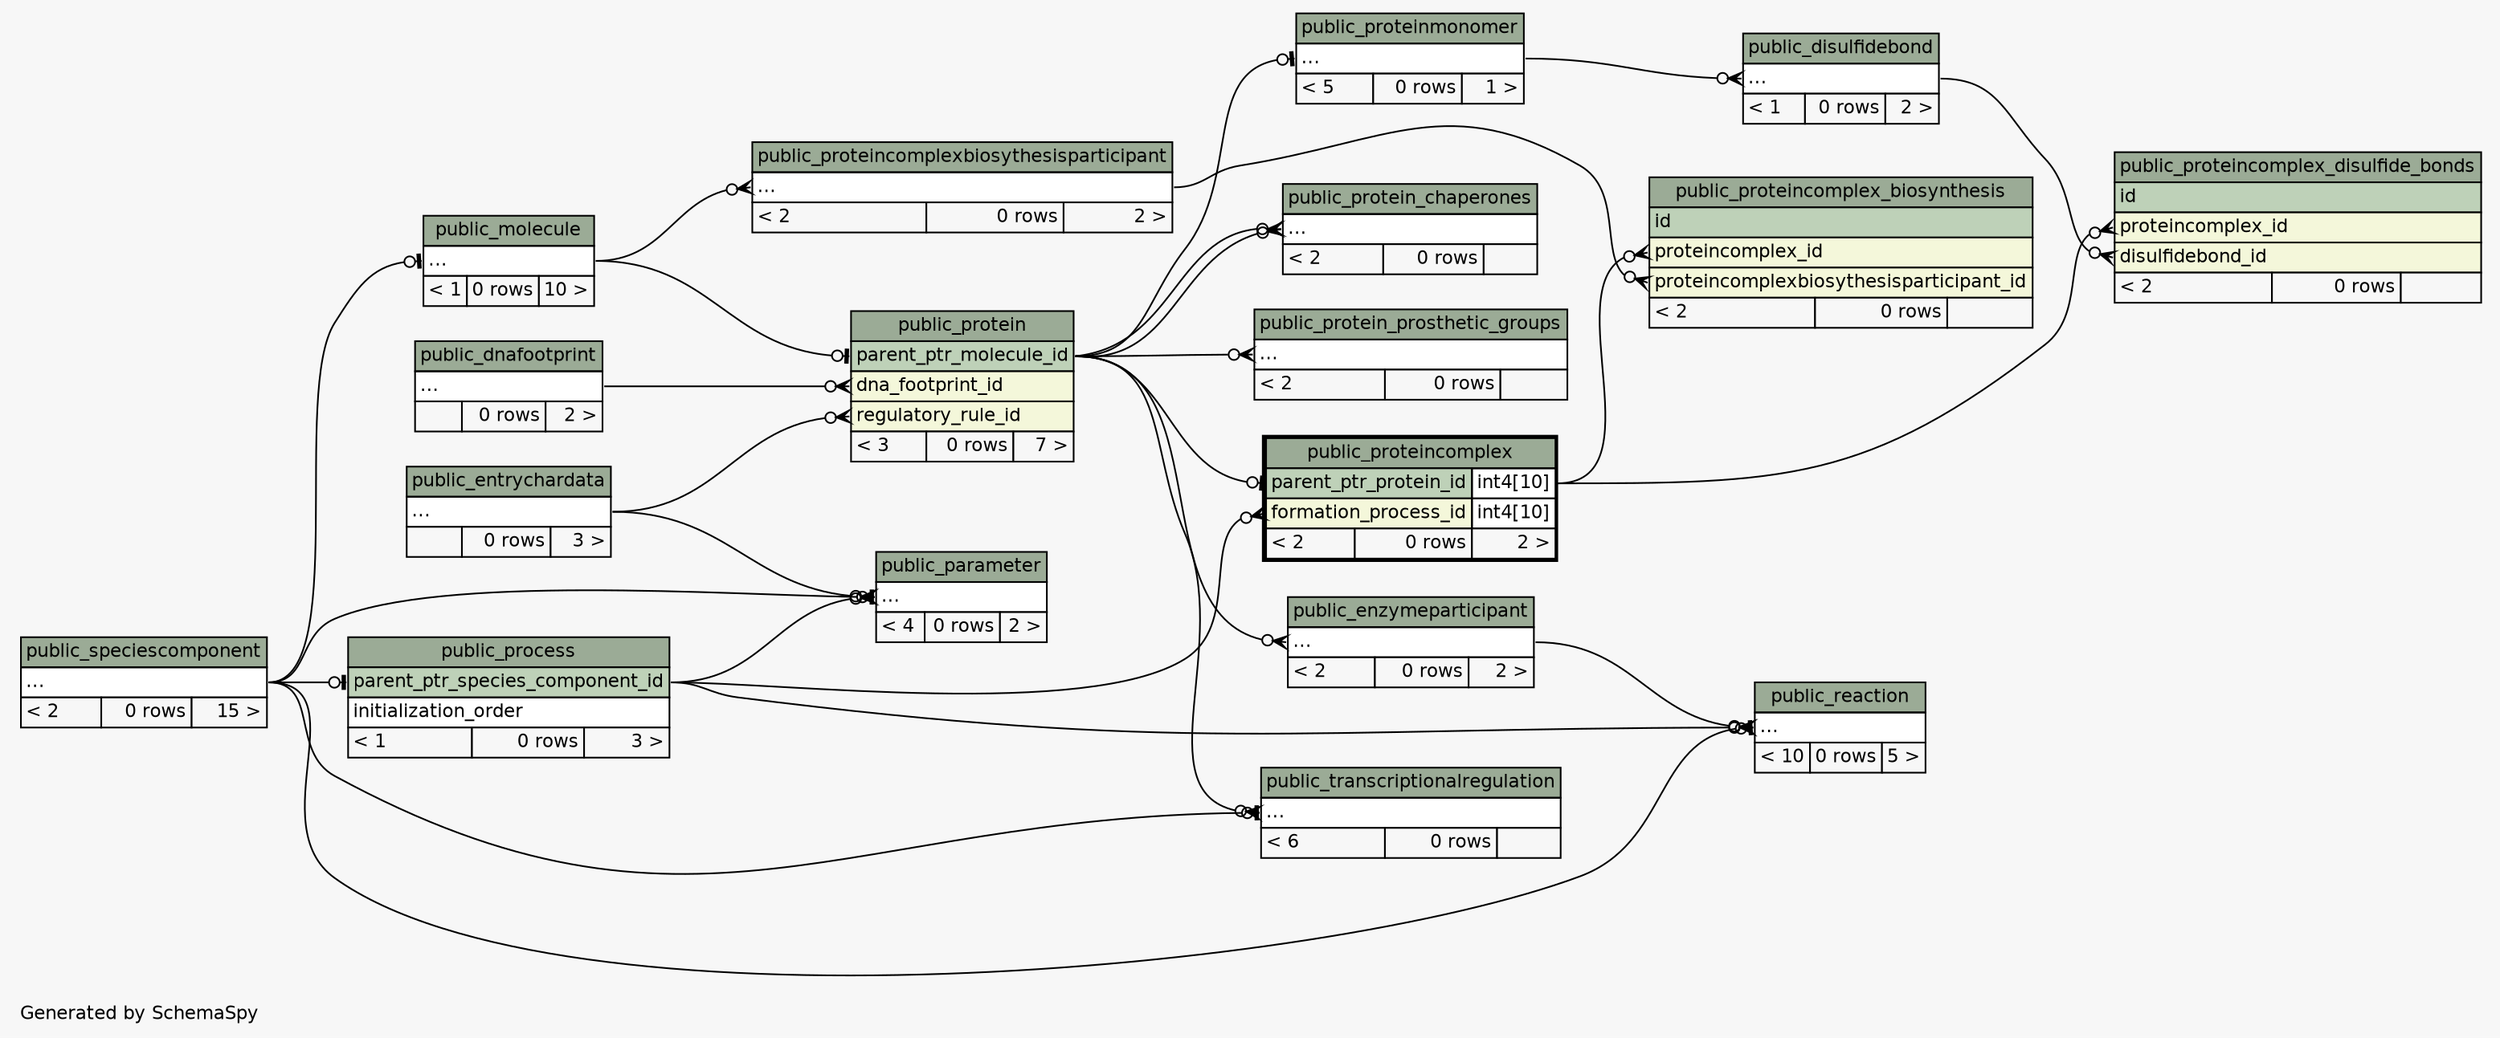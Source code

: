// dot 2.36.0 on Linux 3.13.0-43-generic
// SchemaSpy rev 590
digraph "twoDegreesRelationshipsDiagram" {
  graph [
    rankdir="RL"
    bgcolor="#f7f7f7"
    label="\nGenerated by SchemaSpy"
    labeljust="l"
    nodesep="0.18"
    ranksep="0.46"
    fontname="Helvetica"
    fontsize="11"
  ];
  node [
    fontname="Helvetica"
    fontsize="11"
    shape="plaintext"
  ];
  edge [
    arrowsize="0.8"
  ];
  "public_disulfidebond":"elipses":w -> "public_proteinmonomer":"elipses":e [arrowhead=none dir=back arrowtail=crowodot];
  "public_enzymeparticipant":"elipses":w -> "public_protein":"parent_ptr_molecule_id":e [arrowhead=none dir=back arrowtail=crowodot];
  "public_molecule":"elipses":w -> "public_speciescomponent":"elipses":e [arrowhead=none dir=back arrowtail=teeodot];
  "public_parameter":"elipses":w -> "public_speciescomponent":"elipses":e [arrowhead=none dir=back arrowtail=teeodot];
  "public_parameter":"elipses":w -> "public_process":"parent_ptr_species_component_id":e [arrowhead=none dir=back arrowtail=crowodot];
  "public_parameter":"elipses":w -> "public_entrychardata":"elipses":e [arrowhead=none dir=back arrowtail=crowodot];
  "public_process":"parent_ptr_species_component_id":w -> "public_speciescomponent":"elipses":e [arrowhead=none dir=back arrowtail=teeodot];
  "public_protein":"dna_footprint_id":w -> "public_dnafootprint":"elipses":e [arrowhead=none dir=back arrowtail=crowodot];
  "public_protein":"parent_ptr_molecule_id":w -> "public_molecule":"elipses":e [arrowhead=none dir=back arrowtail=teeodot];
  "public_protein":"regulatory_rule_id":w -> "public_entrychardata":"elipses":e [arrowhead=none dir=back arrowtail=crowodot];
  "public_protein_chaperones":"elipses":w -> "public_protein":"parent_ptr_molecule_id":e [arrowhead=none dir=back arrowtail=crowodot];
  "public_protein_chaperones":"elipses":w -> "public_protein":"parent_ptr_molecule_id":e [arrowhead=none dir=back arrowtail=crowodot];
  "public_protein_prosthetic_groups":"elipses":w -> "public_protein":"parent_ptr_molecule_id":e [arrowhead=none dir=back arrowtail=crowodot];
  "public_proteincomplex":"formation_process_id":w -> "public_process":"parent_ptr_species_component_id":e [arrowhead=none dir=back arrowtail=crowodot];
  "public_proteincomplex":"parent_ptr_protein_id":w -> "public_protein":"parent_ptr_molecule_id":e [arrowhead=none dir=back arrowtail=teeodot];
  "public_proteincomplex_biosynthesis":"proteincomplex_id":w -> "public_proteincomplex":"parent_ptr_protein_id.type":e [arrowhead=none dir=back arrowtail=crowodot];
  "public_proteincomplex_biosynthesis":"proteincomplexbiosythesisparticipant_id":w -> "public_proteincomplexbiosythesisparticipant":"elipses":e [arrowhead=none dir=back arrowtail=crowodot];
  "public_proteincomplex_disulfide_bonds":"disulfidebond_id":w -> "public_disulfidebond":"elipses":e [arrowhead=none dir=back arrowtail=crowodot];
  "public_proteincomplex_disulfide_bonds":"proteincomplex_id":w -> "public_proteincomplex":"parent_ptr_protein_id.type":e [arrowhead=none dir=back arrowtail=crowodot];
  "public_proteincomplexbiosythesisparticipant":"elipses":w -> "public_molecule":"elipses":e [arrowhead=none dir=back arrowtail=crowodot];
  "public_proteinmonomer":"elipses":w -> "public_protein":"parent_ptr_molecule_id":e [arrowhead=none dir=back arrowtail=teeodot];
  "public_reaction":"elipses":w -> "public_enzymeparticipant":"elipses":e [arrowhead=none dir=back arrowtail=crowodot];
  "public_reaction":"elipses":w -> "public_speciescomponent":"elipses":e [arrowhead=none dir=back arrowtail=teeodot];
  "public_reaction":"elipses":w -> "public_process":"parent_ptr_species_component_id":e [arrowhead=none dir=back arrowtail=crowodot];
  "public_transcriptionalregulation":"elipses":w -> "public_speciescomponent":"elipses":e [arrowhead=none dir=back arrowtail=teeodot];
  "public_transcriptionalregulation":"elipses":w -> "public_protein":"parent_ptr_molecule_id":e [arrowhead=none dir=back arrowtail=crowodot];
  "public_disulfidebond" [
    label=<
    <TABLE BORDER="0" CELLBORDER="1" CELLSPACING="0" BGCOLOR="#ffffff">
      <TR><TD COLSPAN="3" BGCOLOR="#9bab96" ALIGN="CENTER">public_disulfidebond</TD></TR>
      <TR><TD PORT="elipses" COLSPAN="3" ALIGN="LEFT">...</TD></TR>
      <TR><TD ALIGN="LEFT" BGCOLOR="#f7f7f7">&lt; 1</TD><TD ALIGN="RIGHT" BGCOLOR="#f7f7f7">0 rows</TD><TD ALIGN="RIGHT" BGCOLOR="#f7f7f7">2 &gt;</TD></TR>
    </TABLE>>
    URL="public_disulfidebond.html"
    tooltip="public_disulfidebond"
  ];
  "public_dnafootprint" [
    label=<
    <TABLE BORDER="0" CELLBORDER="1" CELLSPACING="0" BGCOLOR="#ffffff">
      <TR><TD COLSPAN="3" BGCOLOR="#9bab96" ALIGN="CENTER">public_dnafootprint</TD></TR>
      <TR><TD PORT="elipses" COLSPAN="3" ALIGN="LEFT">...</TD></TR>
      <TR><TD ALIGN="LEFT" BGCOLOR="#f7f7f7">  </TD><TD ALIGN="RIGHT" BGCOLOR="#f7f7f7">0 rows</TD><TD ALIGN="RIGHT" BGCOLOR="#f7f7f7">2 &gt;</TD></TR>
    </TABLE>>
    URL="public_dnafootprint.html"
    tooltip="public_dnafootprint"
  ];
  "public_entrychardata" [
    label=<
    <TABLE BORDER="0" CELLBORDER="1" CELLSPACING="0" BGCOLOR="#ffffff">
      <TR><TD COLSPAN="3" BGCOLOR="#9bab96" ALIGN="CENTER">public_entrychardata</TD></TR>
      <TR><TD PORT="elipses" COLSPAN="3" ALIGN="LEFT">...</TD></TR>
      <TR><TD ALIGN="LEFT" BGCOLOR="#f7f7f7">  </TD><TD ALIGN="RIGHT" BGCOLOR="#f7f7f7">0 rows</TD><TD ALIGN="RIGHT" BGCOLOR="#f7f7f7">3 &gt;</TD></TR>
    </TABLE>>
    URL="public_entrychardata.html"
    tooltip="public_entrychardata"
  ];
  "public_enzymeparticipant" [
    label=<
    <TABLE BORDER="0" CELLBORDER="1" CELLSPACING="0" BGCOLOR="#ffffff">
      <TR><TD COLSPAN="3" BGCOLOR="#9bab96" ALIGN="CENTER">public_enzymeparticipant</TD></TR>
      <TR><TD PORT="elipses" COLSPAN="3" ALIGN="LEFT">...</TD></TR>
      <TR><TD ALIGN="LEFT" BGCOLOR="#f7f7f7">&lt; 2</TD><TD ALIGN="RIGHT" BGCOLOR="#f7f7f7">0 rows</TD><TD ALIGN="RIGHT" BGCOLOR="#f7f7f7">2 &gt;</TD></TR>
    </TABLE>>
    URL="public_enzymeparticipant.html"
    tooltip="public_enzymeparticipant"
  ];
  "public_molecule" [
    label=<
    <TABLE BORDER="0" CELLBORDER="1" CELLSPACING="0" BGCOLOR="#ffffff">
      <TR><TD COLSPAN="3" BGCOLOR="#9bab96" ALIGN="CENTER">public_molecule</TD></TR>
      <TR><TD PORT="elipses" COLSPAN="3" ALIGN="LEFT">...</TD></TR>
      <TR><TD ALIGN="LEFT" BGCOLOR="#f7f7f7">&lt; 1</TD><TD ALIGN="RIGHT" BGCOLOR="#f7f7f7">0 rows</TD><TD ALIGN="RIGHT" BGCOLOR="#f7f7f7">10 &gt;</TD></TR>
    </TABLE>>
    URL="public_molecule.html"
    tooltip="public_molecule"
  ];
  "public_parameter" [
    label=<
    <TABLE BORDER="0" CELLBORDER="1" CELLSPACING="0" BGCOLOR="#ffffff">
      <TR><TD COLSPAN="3" BGCOLOR="#9bab96" ALIGN="CENTER">public_parameter</TD></TR>
      <TR><TD PORT="elipses" COLSPAN="3" ALIGN="LEFT">...</TD></TR>
      <TR><TD ALIGN="LEFT" BGCOLOR="#f7f7f7">&lt; 4</TD><TD ALIGN="RIGHT" BGCOLOR="#f7f7f7">0 rows</TD><TD ALIGN="RIGHT" BGCOLOR="#f7f7f7">2 &gt;</TD></TR>
    </TABLE>>
    URL="public_parameter.html"
    tooltip="public_parameter"
  ];
  "public_process" [
    label=<
    <TABLE BORDER="0" CELLBORDER="1" CELLSPACING="0" BGCOLOR="#ffffff">
      <TR><TD COLSPAN="3" BGCOLOR="#9bab96" ALIGN="CENTER">public_process</TD></TR>
      <TR><TD PORT="parent_ptr_species_component_id" COLSPAN="3" BGCOLOR="#bed1b8" ALIGN="LEFT">parent_ptr_species_component_id</TD></TR>
      <TR><TD PORT="initialization_order" COLSPAN="3" ALIGN="LEFT">initialization_order</TD></TR>
      <TR><TD ALIGN="LEFT" BGCOLOR="#f7f7f7">&lt; 1</TD><TD ALIGN="RIGHT" BGCOLOR="#f7f7f7">0 rows</TD><TD ALIGN="RIGHT" BGCOLOR="#f7f7f7">3 &gt;</TD></TR>
    </TABLE>>
    URL="public_process.html"
    tooltip="public_process"
  ];
  "public_protein" [
    label=<
    <TABLE BORDER="0" CELLBORDER="1" CELLSPACING="0" BGCOLOR="#ffffff">
      <TR><TD COLSPAN="3" BGCOLOR="#9bab96" ALIGN="CENTER">public_protein</TD></TR>
      <TR><TD PORT="parent_ptr_molecule_id" COLSPAN="3" BGCOLOR="#bed1b8" ALIGN="LEFT">parent_ptr_molecule_id</TD></TR>
      <TR><TD PORT="dna_footprint_id" COLSPAN="3" BGCOLOR="#f4f7da" ALIGN="LEFT">dna_footprint_id</TD></TR>
      <TR><TD PORT="regulatory_rule_id" COLSPAN="3" BGCOLOR="#f4f7da" ALIGN="LEFT">regulatory_rule_id</TD></TR>
      <TR><TD ALIGN="LEFT" BGCOLOR="#f7f7f7">&lt; 3</TD><TD ALIGN="RIGHT" BGCOLOR="#f7f7f7">0 rows</TD><TD ALIGN="RIGHT" BGCOLOR="#f7f7f7">7 &gt;</TD></TR>
    </TABLE>>
    URL="public_protein.html"
    tooltip="public_protein"
  ];
  "public_protein_chaperones" [
    label=<
    <TABLE BORDER="0" CELLBORDER="1" CELLSPACING="0" BGCOLOR="#ffffff">
      <TR><TD COLSPAN="3" BGCOLOR="#9bab96" ALIGN="CENTER">public_protein_chaperones</TD></TR>
      <TR><TD PORT="elipses" COLSPAN="3" ALIGN="LEFT">...</TD></TR>
      <TR><TD ALIGN="LEFT" BGCOLOR="#f7f7f7">&lt; 2</TD><TD ALIGN="RIGHT" BGCOLOR="#f7f7f7">0 rows</TD><TD ALIGN="RIGHT" BGCOLOR="#f7f7f7">  </TD></TR>
    </TABLE>>
    URL="public_protein_chaperones.html"
    tooltip="public_protein_chaperones"
  ];
  "public_protein_prosthetic_groups" [
    label=<
    <TABLE BORDER="0" CELLBORDER="1" CELLSPACING="0" BGCOLOR="#ffffff">
      <TR><TD COLSPAN="3" BGCOLOR="#9bab96" ALIGN="CENTER">public_protein_prosthetic_groups</TD></TR>
      <TR><TD PORT="elipses" COLSPAN="3" ALIGN="LEFT">...</TD></TR>
      <TR><TD ALIGN="LEFT" BGCOLOR="#f7f7f7">&lt; 2</TD><TD ALIGN="RIGHT" BGCOLOR="#f7f7f7">0 rows</TD><TD ALIGN="RIGHT" BGCOLOR="#f7f7f7">  </TD></TR>
    </TABLE>>
    URL="public_protein_prosthetic_groups.html"
    tooltip="public_protein_prosthetic_groups"
  ];
  "public_proteincomplex" [
    label=<
    <TABLE BORDER="2" CELLBORDER="1" CELLSPACING="0" BGCOLOR="#ffffff">
      <TR><TD COLSPAN="3" BGCOLOR="#9bab96" ALIGN="CENTER">public_proteincomplex</TD></TR>
      <TR><TD PORT="parent_ptr_protein_id" COLSPAN="2" BGCOLOR="#bed1b8" ALIGN="LEFT">parent_ptr_protein_id</TD><TD PORT="parent_ptr_protein_id.type" ALIGN="LEFT">int4[10]</TD></TR>
      <TR><TD PORT="formation_process_id" COLSPAN="2" BGCOLOR="#f4f7da" ALIGN="LEFT">formation_process_id</TD><TD PORT="formation_process_id.type" ALIGN="LEFT">int4[10]</TD></TR>
      <TR><TD ALIGN="LEFT" BGCOLOR="#f7f7f7">&lt; 2</TD><TD ALIGN="RIGHT" BGCOLOR="#f7f7f7">0 rows</TD><TD ALIGN="RIGHT" BGCOLOR="#f7f7f7">2 &gt;</TD></TR>
    </TABLE>>
    URL="public_proteincomplex.html"
    tooltip="public_proteincomplex"
  ];
  "public_proteincomplex_biosynthesis" [
    label=<
    <TABLE BORDER="0" CELLBORDER="1" CELLSPACING="0" BGCOLOR="#ffffff">
      <TR><TD COLSPAN="3" BGCOLOR="#9bab96" ALIGN="CENTER">public_proteincomplex_biosynthesis</TD></TR>
      <TR><TD PORT="id" COLSPAN="3" BGCOLOR="#bed1b8" ALIGN="LEFT">id</TD></TR>
      <TR><TD PORT="proteincomplex_id" COLSPAN="3" BGCOLOR="#f4f7da" ALIGN="LEFT">proteincomplex_id</TD></TR>
      <TR><TD PORT="proteincomplexbiosythesisparticipant_id" COLSPAN="3" BGCOLOR="#f4f7da" ALIGN="LEFT">proteincomplexbiosythesisparticipant_id</TD></TR>
      <TR><TD ALIGN="LEFT" BGCOLOR="#f7f7f7">&lt; 2</TD><TD ALIGN="RIGHT" BGCOLOR="#f7f7f7">0 rows</TD><TD ALIGN="RIGHT" BGCOLOR="#f7f7f7">  </TD></TR>
    </TABLE>>
    URL="public_proteincomplex_biosynthesis.html"
    tooltip="public_proteincomplex_biosynthesis"
  ];
  "public_proteincomplex_disulfide_bonds" [
    label=<
    <TABLE BORDER="0" CELLBORDER="1" CELLSPACING="0" BGCOLOR="#ffffff">
      <TR><TD COLSPAN="3" BGCOLOR="#9bab96" ALIGN="CENTER">public_proteincomplex_disulfide_bonds</TD></TR>
      <TR><TD PORT="id" COLSPAN="3" BGCOLOR="#bed1b8" ALIGN="LEFT">id</TD></TR>
      <TR><TD PORT="proteincomplex_id" COLSPAN="3" BGCOLOR="#f4f7da" ALIGN="LEFT">proteincomplex_id</TD></TR>
      <TR><TD PORT="disulfidebond_id" COLSPAN="3" BGCOLOR="#f4f7da" ALIGN="LEFT">disulfidebond_id</TD></TR>
      <TR><TD ALIGN="LEFT" BGCOLOR="#f7f7f7">&lt; 2</TD><TD ALIGN="RIGHT" BGCOLOR="#f7f7f7">0 rows</TD><TD ALIGN="RIGHT" BGCOLOR="#f7f7f7">  </TD></TR>
    </TABLE>>
    URL="public_proteincomplex_disulfide_bonds.html"
    tooltip="public_proteincomplex_disulfide_bonds"
  ];
  "public_proteincomplexbiosythesisparticipant" [
    label=<
    <TABLE BORDER="0" CELLBORDER="1" CELLSPACING="0" BGCOLOR="#ffffff">
      <TR><TD COLSPAN="3" BGCOLOR="#9bab96" ALIGN="CENTER">public_proteincomplexbiosythesisparticipant</TD></TR>
      <TR><TD PORT="elipses" COLSPAN="3" ALIGN="LEFT">...</TD></TR>
      <TR><TD ALIGN="LEFT" BGCOLOR="#f7f7f7">&lt; 2</TD><TD ALIGN="RIGHT" BGCOLOR="#f7f7f7">0 rows</TD><TD ALIGN="RIGHT" BGCOLOR="#f7f7f7">2 &gt;</TD></TR>
    </TABLE>>
    URL="public_proteincomplexbiosythesisparticipant.html"
    tooltip="public_proteincomplexbiosythesisparticipant"
  ];
  "public_proteinmonomer" [
    label=<
    <TABLE BORDER="0" CELLBORDER="1" CELLSPACING="0" BGCOLOR="#ffffff">
      <TR><TD COLSPAN="3" BGCOLOR="#9bab96" ALIGN="CENTER">public_proteinmonomer</TD></TR>
      <TR><TD PORT="elipses" COLSPAN="3" ALIGN="LEFT">...</TD></TR>
      <TR><TD ALIGN="LEFT" BGCOLOR="#f7f7f7">&lt; 5</TD><TD ALIGN="RIGHT" BGCOLOR="#f7f7f7">0 rows</TD><TD ALIGN="RIGHT" BGCOLOR="#f7f7f7">1 &gt;</TD></TR>
    </TABLE>>
    URL="public_proteinmonomer.html"
    tooltip="public_proteinmonomer"
  ];
  "public_reaction" [
    label=<
    <TABLE BORDER="0" CELLBORDER="1" CELLSPACING="0" BGCOLOR="#ffffff">
      <TR><TD COLSPAN="3" BGCOLOR="#9bab96" ALIGN="CENTER">public_reaction</TD></TR>
      <TR><TD PORT="elipses" COLSPAN="3" ALIGN="LEFT">...</TD></TR>
      <TR><TD ALIGN="LEFT" BGCOLOR="#f7f7f7">&lt; 10</TD><TD ALIGN="RIGHT" BGCOLOR="#f7f7f7">0 rows</TD><TD ALIGN="RIGHT" BGCOLOR="#f7f7f7">5 &gt;</TD></TR>
    </TABLE>>
    URL="public_reaction.html"
    tooltip="public_reaction"
  ];
  "public_speciescomponent" [
    label=<
    <TABLE BORDER="0" CELLBORDER="1" CELLSPACING="0" BGCOLOR="#ffffff">
      <TR><TD COLSPAN="3" BGCOLOR="#9bab96" ALIGN="CENTER">public_speciescomponent</TD></TR>
      <TR><TD PORT="elipses" COLSPAN="3" ALIGN="LEFT">...</TD></TR>
      <TR><TD ALIGN="LEFT" BGCOLOR="#f7f7f7">&lt; 2</TD><TD ALIGN="RIGHT" BGCOLOR="#f7f7f7">0 rows</TD><TD ALIGN="RIGHT" BGCOLOR="#f7f7f7">15 &gt;</TD></TR>
    </TABLE>>
    URL="public_speciescomponent.html"
    tooltip="public_speciescomponent"
  ];
  "public_transcriptionalregulation" [
    label=<
    <TABLE BORDER="0" CELLBORDER="1" CELLSPACING="0" BGCOLOR="#ffffff">
      <TR><TD COLSPAN="3" BGCOLOR="#9bab96" ALIGN="CENTER">public_transcriptionalregulation</TD></TR>
      <TR><TD PORT="elipses" COLSPAN="3" ALIGN="LEFT">...</TD></TR>
      <TR><TD ALIGN="LEFT" BGCOLOR="#f7f7f7">&lt; 6</TD><TD ALIGN="RIGHT" BGCOLOR="#f7f7f7">0 rows</TD><TD ALIGN="RIGHT" BGCOLOR="#f7f7f7">  </TD></TR>
    </TABLE>>
    URL="public_transcriptionalregulation.html"
    tooltip="public_transcriptionalregulation"
  ];
}

